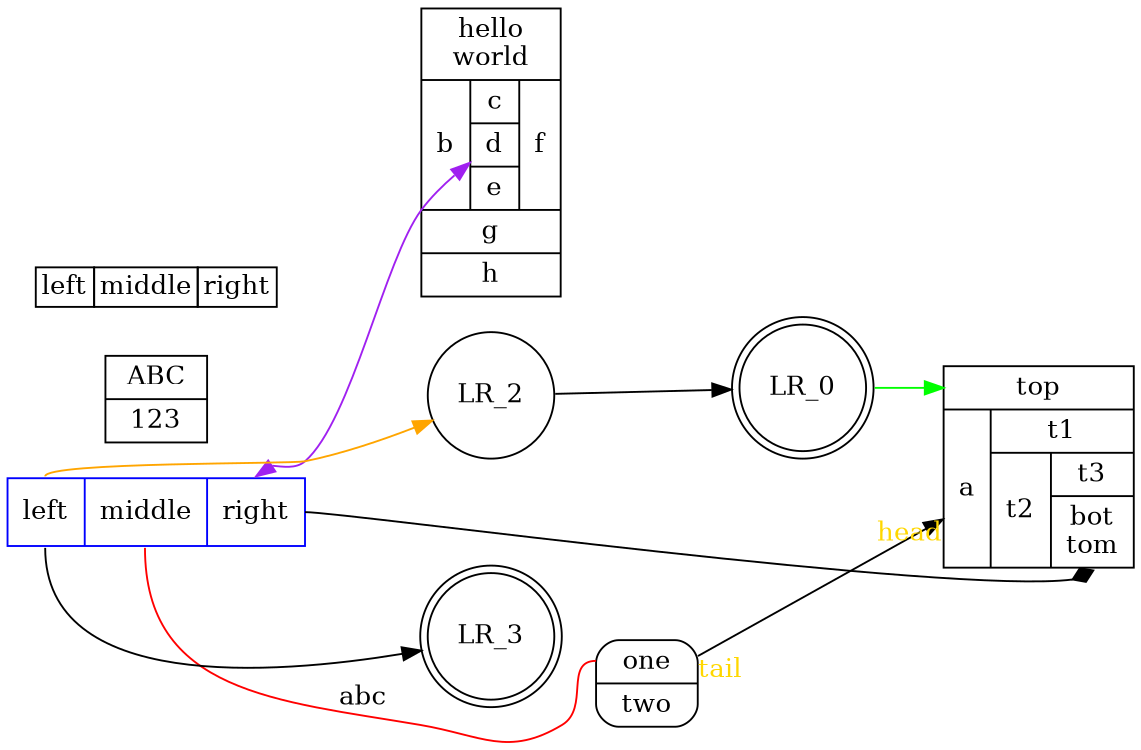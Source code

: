 digraph structs {
	rankdir=LR size="8,5"
	node [shape=record]
	struct2 [label="<f0> one|<f1> two" border=0 style=rounded]
	struct4 [label="<top>top|{a| {t1|{t2|{t3|<f1>bot\ntom}}}}"]
	struct3 [label="hello\nworld |{ b |{c|<here> d|e}| f}| g | h"]
	struct1 [label="{<f0> left|<f1> middle|<f2> right}" color=Blue]
	struct1:f1 -> struct2:f0 [label=abc color=Red dir=none]
	struct1:f2 -> struct3:here [color=Purple concentrate=true dir=both]
	struct1:f2 -> struct4:f1 [arrowhead=diamond]
	struct2 -> struct4 [fontcolor=Gold headlabel=head taillabel=tail]
	node [shape=doublecircle]
	LR_0
	LR_3
	node [shape=circle]
	struct1:f0 -> LR_2 [color=Orange]
	struct1:f0 -> LR_3
	LR_2 -> LR_0
	LR_0 -> struct4:top [color=Green]
	node [shape=record]
	struct5 [label="<f0> ABC|<f1> 123"]
	node [shape=plaintext]
	struct6 [label=<
    <TABLE BORDER="0" CELLSPACING="0">
      <TR>
        <TD BORDER="1">left</TD>
        <TD PORT="f1" BORDER="1">middle</TD>
        <TD PORT="f2" BORDER="1">right</TD>
      </TR>
    </TABLE>>]
}
